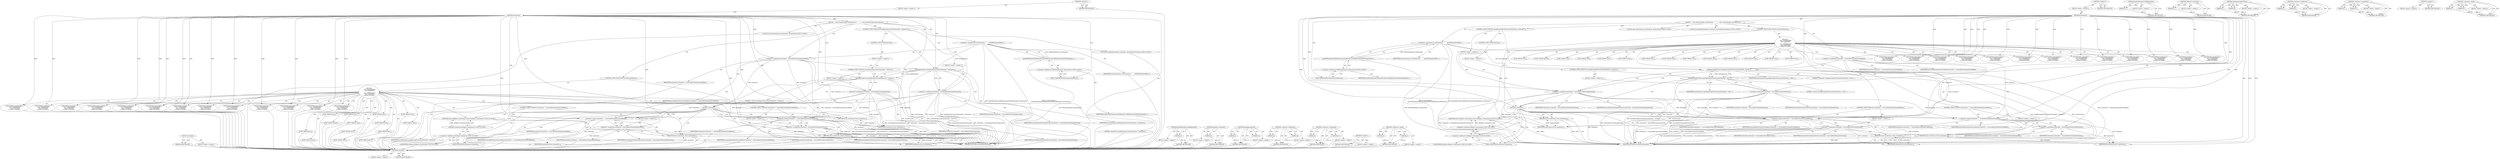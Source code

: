 digraph "&lt;operator&gt;.equals" {
vulnerable_140 [label=<(METHOD,roleValue)>];
vulnerable_141 [label=<(BLOCK,&lt;empty&gt;,&lt;empty&gt;)>];
vulnerable_142 [label=<(METHOD_RETURN,ANY)>];
vulnerable_6 [label=<(METHOD,&lt;global&gt;)<SUB>1</SUB>>];
vulnerable_7 [label=<(BLOCK,&lt;empty&gt;,&lt;empty&gt;)<SUB>1</SUB>>];
vulnerable_8 [label=<(METHOD,orientation)<SUB>1</SUB>>];
vulnerable_9 [label=<(BLOCK,{
   const AtomicString&amp; ariaOrientation =
    ...,{
   const AtomicString&amp; ariaOrientation =
    ...)<SUB>1</SUB>>];
vulnerable_10 [label="<(LOCAL,const AtomicString ariaOrientation: AtomicString)<SUB>2</SUB>>"];
vulnerable_11 [label=<(&lt;operator&gt;.assignment,&amp; ariaOrientation =
       getAOMPropertyOrARIA...)<SUB>2</SUB>>];
vulnerable_12 [label=<(IDENTIFIER,ariaOrientation,&amp; ariaOrientation =
       getAOMPropertyOrARIA...)<SUB>2</SUB>>];
vulnerable_13 [label=<(getAOMPropertyOrARIAAttribute,getAOMPropertyOrARIAAttribute(AOMStringProperty...)<SUB>3</SUB>>];
vulnerable_14 [label="<(&lt;operator&gt;.fieldAccess,AOMStringProperty::kOrientation)<SUB>3</SUB>>"];
vulnerable_15 [label=<(IDENTIFIER,AOMStringProperty,getAOMPropertyOrARIAAttribute(AOMStringProperty...)<SUB>3</SUB>>];
vulnerable_16 [label=<(FIELD_IDENTIFIER,kOrientation,kOrientation)<SUB>3</SUB>>];
vulnerable_17 [label="<(LOCAL,AccessibilityOrientation orientation: AccessibilityOrientation)<SUB>4</SUB>>"];
vulnerable_18 [label=<(&lt;operator&gt;.assignment,orientation = AccessibilityOrientationUndefined)<SUB>4</SUB>>];
vulnerable_19 [label=<(IDENTIFIER,orientation,orientation = AccessibilityOrientationUndefined)<SUB>4</SUB>>];
vulnerable_20 [label=<(IDENTIFIER,AccessibilityOrientationUndefined,orientation = AccessibilityOrientationUndefined)<SUB>4</SUB>>];
vulnerable_21 [label=<(CONTROL_STRUCTURE,IF,if (equalIgnoringCase(ariaOrientation, &quot;horizontal&quot;)))<SUB>5</SUB>>];
vulnerable_22 [label=<(equalIgnoringCase,equalIgnoringCase(ariaOrientation, &quot;horizontal&quot;))<SUB>5</SUB>>];
vulnerable_23 [label=<(IDENTIFIER,ariaOrientation,equalIgnoringCase(ariaOrientation, &quot;horizontal&quot;))<SUB>5</SUB>>];
vulnerable_24 [label=<(LITERAL,&quot;horizontal&quot;,equalIgnoringCase(ariaOrientation, &quot;horizontal&quot;))<SUB>5</SUB>>];
vulnerable_25 [label=<(BLOCK,&lt;empty&gt;,&lt;empty&gt;)<SUB>6</SUB>>];
vulnerable_26 [label=<(&lt;operator&gt;.assignment,orientation = AccessibilityOrientationHorizontal)<SUB>6</SUB>>];
vulnerable_27 [label=<(IDENTIFIER,orientation,orientation = AccessibilityOrientationHorizontal)<SUB>6</SUB>>];
vulnerable_28 [label=<(IDENTIFIER,AccessibilityOrientationHorizontal,orientation = AccessibilityOrientationHorizontal)<SUB>6</SUB>>];
vulnerable_29 [label=<(CONTROL_STRUCTURE,ELSE,else)<SUB>7</SUB>>];
vulnerable_30 [label=<(BLOCK,&lt;empty&gt;,&lt;empty&gt;)<SUB>7</SUB>>];
vulnerable_31 [label=<(CONTROL_STRUCTURE,IF,if (equalIgnoringCase(ariaOrientation, &quot;vertical&quot;)))<SUB>7</SUB>>];
vulnerable_32 [label=<(equalIgnoringCase,equalIgnoringCase(ariaOrientation, &quot;vertical&quot;))<SUB>7</SUB>>];
vulnerable_33 [label=<(IDENTIFIER,ariaOrientation,equalIgnoringCase(ariaOrientation, &quot;vertical&quot;))<SUB>7</SUB>>];
vulnerable_34 [label=<(LITERAL,&quot;vertical&quot;,equalIgnoringCase(ariaOrientation, &quot;vertical&quot;))<SUB>7</SUB>>];
vulnerable_35 [label=<(BLOCK,&lt;empty&gt;,&lt;empty&gt;)<SUB>8</SUB>>];
vulnerable_36 [label=<(&lt;operator&gt;.assignment,orientation = AccessibilityOrientationVertical)<SUB>8</SUB>>];
vulnerable_37 [label=<(IDENTIFIER,orientation,orientation = AccessibilityOrientationVertical)<SUB>8</SUB>>];
vulnerable_38 [label=<(IDENTIFIER,AccessibilityOrientationVertical,orientation = AccessibilityOrientationVertical)<SUB>8</SUB>>];
vulnerable_39 [label=<(CONTROL_STRUCTURE,SWITCH,switch(roleValue()))<SUB>10</SUB>>];
vulnerable_40 [label=<(roleValue,roleValue())<SUB>10</SUB>>];
vulnerable_41 [label="<(BLOCK,{
    case ComboBoxRole:
    case ListBoxRole:
...,{
    case ComboBoxRole:
    case ListBoxRole:
...)<SUB>10</SUB>>"];
vulnerable_42 [label=<(JUMP_TARGET,case)<SUB>11</SUB>>];
vulnerable_43 [label="<(IDENTIFIER,ComboBoxRole,{
    case ComboBoxRole:
    case ListBoxRole:
...)<SUB>11</SUB>>"];
vulnerable_44 [label=<(JUMP_TARGET,case)<SUB>12</SUB>>];
vulnerable_45 [label="<(IDENTIFIER,ListBoxRole,{
    case ComboBoxRole:
    case ListBoxRole:
...)<SUB>12</SUB>>"];
vulnerable_46 [label=<(JUMP_TARGET,case)<SUB>13</SUB>>];
vulnerable_47 [label="<(IDENTIFIER,MenuRole,{
    case ComboBoxRole:
    case ListBoxRole:
...)<SUB>13</SUB>>"];
vulnerable_48 [label=<(JUMP_TARGET,case)<SUB>14</SUB>>];
vulnerable_49 [label="<(IDENTIFIER,ScrollBarRole,{
    case ComboBoxRole:
    case ListBoxRole:
...)<SUB>14</SUB>>"];
vulnerable_50 [label=<(JUMP_TARGET,case)<SUB>15</SUB>>];
vulnerable_51 [label="<(IDENTIFIER,TreeRole,{
    case ComboBoxRole:
    case ListBoxRole:
...)<SUB>15</SUB>>"];
vulnerable_52 [label=<(CONTROL_STRUCTURE,IF,if (orientation == AccessibilityOrientationUndefined))<SUB>16</SUB>>];
vulnerable_53 [label=<(&lt;operator&gt;.equals,orientation == AccessibilityOrientationUndefined)<SUB>16</SUB>>];
vulnerable_54 [label=<(IDENTIFIER,orientation,orientation == AccessibilityOrientationUndefined)<SUB>16</SUB>>];
vulnerable_55 [label=<(IDENTIFIER,AccessibilityOrientationUndefined,orientation == AccessibilityOrientationUndefined)<SUB>16</SUB>>];
vulnerable_56 [label=<(BLOCK,&lt;empty&gt;,&lt;empty&gt;)<SUB>17</SUB>>];
vulnerable_57 [label=<(&lt;operator&gt;.assignment,orientation = AccessibilityOrientationVertical)<SUB>17</SUB>>];
vulnerable_58 [label=<(IDENTIFIER,orientation,orientation = AccessibilityOrientationVertical)<SUB>17</SUB>>];
vulnerable_59 [label=<(IDENTIFIER,AccessibilityOrientationVertical,orientation = AccessibilityOrientationVertical)<SUB>17</SUB>>];
vulnerable_60 [label=<(RETURN,return orientation;,return orientation;)<SUB>19</SUB>>];
vulnerable_61 [label=<(IDENTIFIER,orientation,return orientation;)<SUB>19</SUB>>];
vulnerable_62 [label=<(JUMP_TARGET,case)<SUB>20</SUB>>];
vulnerable_63 [label="<(IDENTIFIER,MenuBarRole,{
    case ComboBoxRole:
    case ListBoxRole:
...)<SUB>20</SUB>>"];
vulnerable_64 [label=<(JUMP_TARGET,case)<SUB>21</SUB>>];
vulnerable_65 [label="<(IDENTIFIER,SliderRole,{
    case ComboBoxRole:
    case ListBoxRole:
...)<SUB>21</SUB>>"];
vulnerable_66 [label=<(JUMP_TARGET,case)<SUB>22</SUB>>];
vulnerable_67 [label="<(IDENTIFIER,SplitterRole,{
    case ComboBoxRole:
    case ListBoxRole:
...)<SUB>22</SUB>>"];
vulnerable_68 [label=<(JUMP_TARGET,case)<SUB>23</SUB>>];
vulnerable_69 [label="<(IDENTIFIER,TabListRole,{
    case ComboBoxRole:
    case ListBoxRole:
...)<SUB>23</SUB>>"];
vulnerable_70 [label=<(JUMP_TARGET,case)<SUB>24</SUB>>];
vulnerable_71 [label="<(IDENTIFIER,ToolbarRole,{
    case ComboBoxRole:
    case ListBoxRole:
...)<SUB>24</SUB>>"];
vulnerable_72 [label=<(CONTROL_STRUCTURE,IF,if (orientation == AccessibilityOrientationUndefined))<SUB>25</SUB>>];
vulnerable_73 [label=<(&lt;operator&gt;.equals,orientation == AccessibilityOrientationUndefined)<SUB>25</SUB>>];
vulnerable_74 [label=<(IDENTIFIER,orientation,orientation == AccessibilityOrientationUndefined)<SUB>25</SUB>>];
vulnerable_75 [label=<(IDENTIFIER,AccessibilityOrientationUndefined,orientation == AccessibilityOrientationUndefined)<SUB>25</SUB>>];
vulnerable_76 [label=<(BLOCK,&lt;empty&gt;,&lt;empty&gt;)<SUB>26</SUB>>];
vulnerable_77 [label=<(&lt;operator&gt;.assignment,orientation = AccessibilityOrientationHorizontal)<SUB>26</SUB>>];
vulnerable_78 [label=<(IDENTIFIER,orientation,orientation = AccessibilityOrientationHorizontal)<SUB>26</SUB>>];
vulnerable_79 [label=<(IDENTIFIER,AccessibilityOrientationHorizontal,orientation = AccessibilityOrientationHorizontal)<SUB>26</SUB>>];
vulnerable_80 [label=<(RETURN,return orientation;,return orientation;)<SUB>28</SUB>>];
vulnerable_81 [label=<(IDENTIFIER,orientation,return orientation;)<SUB>28</SUB>>];
vulnerable_82 [label=<(JUMP_TARGET,case)<SUB>29</SUB>>];
vulnerable_83 [label="<(IDENTIFIER,RadioGroupRole,{
    case ComboBoxRole:
    case ListBoxRole:
...)<SUB>29</SUB>>"];
vulnerable_84 [label=<(JUMP_TARGET,case)<SUB>30</SUB>>];
vulnerable_85 [label="<(IDENTIFIER,TreeGridRole,{
    case ComboBoxRole:
    case ListBoxRole:
...)<SUB>30</SUB>>"];
vulnerable_86 [label=<(JUMP_TARGET,case)<SUB>31</SUB>>];
vulnerable_87 [label="<(IDENTIFIER,TableRole,{
    case ComboBoxRole:
    case ListBoxRole:
...)<SUB>31</SUB>>"];
vulnerable_88 [label=<(RETURN,return orientation;,return orientation;)<SUB>32</SUB>>];
vulnerable_89 [label=<(IDENTIFIER,orientation,return orientation;)<SUB>32</SUB>>];
vulnerable_90 [label=<(JUMP_TARGET,default)<SUB>33</SUB>>];
vulnerable_91 [label="<(RETURN,return AXObject::orientation();,return AXObject::orientation();)<SUB>34</SUB>>"];
vulnerable_92 [label="<(AXObject.orientation,AXObject::orientation())<SUB>34</SUB>>"];
vulnerable_93 [label="<(&lt;operator&gt;.fieldAccess,AXObject::orientation)<SUB>34</SUB>>"];
vulnerable_94 [label="<(IDENTIFIER,AXObject,AXObject::orientation())<SUB>34</SUB>>"];
vulnerable_95 [label=<(FIELD_IDENTIFIER,orientation,orientation)<SUB>34</SUB>>];
vulnerable_96 [label=<(METHOD_RETURN,AccessibilityOrientation)<SUB>1</SUB>>];
vulnerable_98 [label=<(METHOD_RETURN,ANY)<SUB>1</SUB>>];
vulnerable_126 [label=<(METHOD,getAOMPropertyOrARIAAttribute)>];
vulnerable_127 [label=<(PARAM,p1)>];
vulnerable_128 [label=<(BLOCK,&lt;empty&gt;,&lt;empty&gt;)>];
vulnerable_129 [label=<(METHOD_RETURN,ANY)>];
vulnerable_148 [label=<(METHOD,AXObject.orientation)>];
vulnerable_149 [label=<(PARAM,p1)>];
vulnerable_150 [label=<(BLOCK,&lt;empty&gt;,&lt;empty&gt;)>];
vulnerable_151 [label=<(METHOD_RETURN,ANY)>];
vulnerable_135 [label=<(METHOD,equalIgnoringCase)>];
vulnerable_136 [label=<(PARAM,p1)>];
vulnerable_137 [label=<(PARAM,p2)>];
vulnerable_138 [label=<(BLOCK,&lt;empty&gt;,&lt;empty&gt;)>];
vulnerable_139 [label=<(METHOD_RETURN,ANY)>];
vulnerable_130 [label=<(METHOD,&lt;operator&gt;.fieldAccess)>];
vulnerable_131 [label=<(PARAM,p1)>];
vulnerable_132 [label=<(PARAM,p2)>];
vulnerable_133 [label=<(BLOCK,&lt;empty&gt;,&lt;empty&gt;)>];
vulnerable_134 [label=<(METHOD_RETURN,ANY)>];
vulnerable_121 [label=<(METHOD,&lt;operator&gt;.assignment)>];
vulnerable_122 [label=<(PARAM,p1)>];
vulnerable_123 [label=<(PARAM,p2)>];
vulnerable_124 [label=<(BLOCK,&lt;empty&gt;,&lt;empty&gt;)>];
vulnerable_125 [label=<(METHOD_RETURN,ANY)>];
vulnerable_115 [label=<(METHOD,&lt;global&gt;)<SUB>1</SUB>>];
vulnerable_116 [label=<(BLOCK,&lt;empty&gt;,&lt;empty&gt;)>];
vulnerable_117 [label=<(METHOD_RETURN,ANY)>];
vulnerable_143 [label=<(METHOD,&lt;operator&gt;.equals)>];
vulnerable_144 [label=<(PARAM,p1)>];
vulnerable_145 [label=<(PARAM,p2)>];
vulnerable_146 [label=<(BLOCK,&lt;empty&gt;,&lt;empty&gt;)>];
vulnerable_147 [label=<(METHOD_RETURN,ANY)>];
fixed_140 [label=<(METHOD,roleValue)>];
fixed_141 [label=<(BLOCK,&lt;empty&gt;,&lt;empty&gt;)>];
fixed_142 [label=<(METHOD_RETURN,ANY)>];
fixed_6 [label=<(METHOD,&lt;global&gt;)<SUB>1</SUB>>];
fixed_7 [label=<(BLOCK,&lt;empty&gt;,&lt;empty&gt;)<SUB>1</SUB>>];
fixed_8 [label=<(METHOD,orientation)<SUB>1</SUB>>];
fixed_9 [label=<(BLOCK,{
   const AtomicString&amp; ariaOrientation =
    ...,{
   const AtomicString&amp; ariaOrientation =
    ...)<SUB>1</SUB>>];
fixed_10 [label="<(LOCAL,const AtomicString ariaOrientation: AtomicString)<SUB>2</SUB>>"];
fixed_11 [label=<(&lt;operator&gt;.assignment,&amp; ariaOrientation =
       getAOMPropertyOrARIA...)<SUB>2</SUB>>];
fixed_12 [label=<(IDENTIFIER,ariaOrientation,&amp; ariaOrientation =
       getAOMPropertyOrARIA...)<SUB>2</SUB>>];
fixed_13 [label=<(getAOMPropertyOrARIAAttribute,getAOMPropertyOrARIAAttribute(AOMStringProperty...)<SUB>3</SUB>>];
fixed_14 [label="<(&lt;operator&gt;.fieldAccess,AOMStringProperty::kOrientation)<SUB>3</SUB>>"];
fixed_15 [label=<(IDENTIFIER,AOMStringProperty,getAOMPropertyOrARIAAttribute(AOMStringProperty...)<SUB>3</SUB>>];
fixed_16 [label=<(FIELD_IDENTIFIER,kOrientation,kOrientation)<SUB>3</SUB>>];
fixed_17 [label="<(LOCAL,AccessibilityOrientation orientation: AccessibilityOrientation)<SUB>4</SUB>>"];
fixed_18 [label=<(&lt;operator&gt;.assignment,orientation = AccessibilityOrientationUndefined)<SUB>4</SUB>>];
fixed_19 [label=<(IDENTIFIER,orientation,orientation = AccessibilityOrientationUndefined)<SUB>4</SUB>>];
fixed_20 [label=<(IDENTIFIER,AccessibilityOrientationUndefined,orientation = AccessibilityOrientationUndefined)<SUB>4</SUB>>];
fixed_21 [label=<(CONTROL_STRUCTURE,IF,if (equalIgnoringASCIICase(ariaOrientation, &quot;horizontal&quot;)))<SUB>5</SUB>>];
fixed_22 [label=<(equalIgnoringASCIICase,equalIgnoringASCIICase(ariaOrientation, &quot;horizo...)<SUB>5</SUB>>];
fixed_23 [label=<(IDENTIFIER,ariaOrientation,equalIgnoringASCIICase(ariaOrientation, &quot;horizo...)<SUB>5</SUB>>];
fixed_24 [label=<(LITERAL,&quot;horizontal&quot;,equalIgnoringASCIICase(ariaOrientation, &quot;horizo...)<SUB>5</SUB>>];
fixed_25 [label=<(BLOCK,&lt;empty&gt;,&lt;empty&gt;)<SUB>6</SUB>>];
fixed_26 [label=<(&lt;operator&gt;.assignment,orientation = AccessibilityOrientationHorizontal)<SUB>6</SUB>>];
fixed_27 [label=<(IDENTIFIER,orientation,orientation = AccessibilityOrientationHorizontal)<SUB>6</SUB>>];
fixed_28 [label=<(IDENTIFIER,AccessibilityOrientationHorizontal,orientation = AccessibilityOrientationHorizontal)<SUB>6</SUB>>];
fixed_29 [label=<(CONTROL_STRUCTURE,ELSE,else)<SUB>7</SUB>>];
fixed_30 [label=<(BLOCK,&lt;empty&gt;,&lt;empty&gt;)<SUB>7</SUB>>];
fixed_31 [label=<(CONTROL_STRUCTURE,IF,if (equalIgnoringASCIICase(ariaOrientation, &quot;vertical&quot;)))<SUB>7</SUB>>];
fixed_32 [label=<(equalIgnoringASCIICase,equalIgnoringASCIICase(ariaOrientation, &quot;vertic...)<SUB>7</SUB>>];
fixed_33 [label=<(IDENTIFIER,ariaOrientation,equalIgnoringASCIICase(ariaOrientation, &quot;vertic...)<SUB>7</SUB>>];
fixed_34 [label=<(LITERAL,&quot;vertical&quot;,equalIgnoringASCIICase(ariaOrientation, &quot;vertic...)<SUB>7</SUB>>];
fixed_35 [label=<(BLOCK,&lt;empty&gt;,&lt;empty&gt;)<SUB>8</SUB>>];
fixed_36 [label=<(&lt;operator&gt;.assignment,orientation = AccessibilityOrientationVertical)<SUB>8</SUB>>];
fixed_37 [label=<(IDENTIFIER,orientation,orientation = AccessibilityOrientationVertical)<SUB>8</SUB>>];
fixed_38 [label=<(IDENTIFIER,AccessibilityOrientationVertical,orientation = AccessibilityOrientationVertical)<SUB>8</SUB>>];
fixed_39 [label=<(CONTROL_STRUCTURE,SWITCH,switch(roleValue()))<SUB>10</SUB>>];
fixed_40 [label=<(roleValue,roleValue())<SUB>10</SUB>>];
fixed_41 [label="<(BLOCK,{
    case ComboBoxRole:
    case ListBoxRole:
...,{
    case ComboBoxRole:
    case ListBoxRole:
...)<SUB>10</SUB>>"];
fixed_42 [label=<(JUMP_TARGET,case)<SUB>11</SUB>>];
fixed_43 [label="<(IDENTIFIER,ComboBoxRole,{
    case ComboBoxRole:
    case ListBoxRole:
...)<SUB>11</SUB>>"];
fixed_44 [label=<(JUMP_TARGET,case)<SUB>12</SUB>>];
fixed_45 [label="<(IDENTIFIER,ListBoxRole,{
    case ComboBoxRole:
    case ListBoxRole:
...)<SUB>12</SUB>>"];
fixed_46 [label=<(JUMP_TARGET,case)<SUB>13</SUB>>];
fixed_47 [label="<(IDENTIFIER,MenuRole,{
    case ComboBoxRole:
    case ListBoxRole:
...)<SUB>13</SUB>>"];
fixed_48 [label=<(JUMP_TARGET,case)<SUB>14</SUB>>];
fixed_49 [label="<(IDENTIFIER,ScrollBarRole,{
    case ComboBoxRole:
    case ListBoxRole:
...)<SUB>14</SUB>>"];
fixed_50 [label=<(JUMP_TARGET,case)<SUB>15</SUB>>];
fixed_51 [label="<(IDENTIFIER,TreeRole,{
    case ComboBoxRole:
    case ListBoxRole:
...)<SUB>15</SUB>>"];
fixed_52 [label=<(CONTROL_STRUCTURE,IF,if (orientation == AccessibilityOrientationUndefined))<SUB>16</SUB>>];
fixed_53 [label=<(&lt;operator&gt;.equals,orientation == AccessibilityOrientationUndefined)<SUB>16</SUB>>];
fixed_54 [label=<(IDENTIFIER,orientation,orientation == AccessibilityOrientationUndefined)<SUB>16</SUB>>];
fixed_55 [label=<(IDENTIFIER,AccessibilityOrientationUndefined,orientation == AccessibilityOrientationUndefined)<SUB>16</SUB>>];
fixed_56 [label=<(BLOCK,&lt;empty&gt;,&lt;empty&gt;)<SUB>17</SUB>>];
fixed_57 [label=<(&lt;operator&gt;.assignment,orientation = AccessibilityOrientationVertical)<SUB>17</SUB>>];
fixed_58 [label=<(IDENTIFIER,orientation,orientation = AccessibilityOrientationVertical)<SUB>17</SUB>>];
fixed_59 [label=<(IDENTIFIER,AccessibilityOrientationVertical,orientation = AccessibilityOrientationVertical)<SUB>17</SUB>>];
fixed_60 [label=<(RETURN,return orientation;,return orientation;)<SUB>19</SUB>>];
fixed_61 [label=<(IDENTIFIER,orientation,return orientation;)<SUB>19</SUB>>];
fixed_62 [label=<(JUMP_TARGET,case)<SUB>20</SUB>>];
fixed_63 [label="<(IDENTIFIER,MenuBarRole,{
    case ComboBoxRole:
    case ListBoxRole:
...)<SUB>20</SUB>>"];
fixed_64 [label=<(JUMP_TARGET,case)<SUB>21</SUB>>];
fixed_65 [label="<(IDENTIFIER,SliderRole,{
    case ComboBoxRole:
    case ListBoxRole:
...)<SUB>21</SUB>>"];
fixed_66 [label=<(JUMP_TARGET,case)<SUB>22</SUB>>];
fixed_67 [label="<(IDENTIFIER,SplitterRole,{
    case ComboBoxRole:
    case ListBoxRole:
...)<SUB>22</SUB>>"];
fixed_68 [label=<(JUMP_TARGET,case)<SUB>23</SUB>>];
fixed_69 [label="<(IDENTIFIER,TabListRole,{
    case ComboBoxRole:
    case ListBoxRole:
...)<SUB>23</SUB>>"];
fixed_70 [label=<(JUMP_TARGET,case)<SUB>24</SUB>>];
fixed_71 [label="<(IDENTIFIER,ToolbarRole,{
    case ComboBoxRole:
    case ListBoxRole:
...)<SUB>24</SUB>>"];
fixed_72 [label=<(CONTROL_STRUCTURE,IF,if (orientation == AccessibilityOrientationUndefined))<SUB>25</SUB>>];
fixed_73 [label=<(&lt;operator&gt;.equals,orientation == AccessibilityOrientationUndefined)<SUB>25</SUB>>];
fixed_74 [label=<(IDENTIFIER,orientation,orientation == AccessibilityOrientationUndefined)<SUB>25</SUB>>];
fixed_75 [label=<(IDENTIFIER,AccessibilityOrientationUndefined,orientation == AccessibilityOrientationUndefined)<SUB>25</SUB>>];
fixed_76 [label=<(BLOCK,&lt;empty&gt;,&lt;empty&gt;)<SUB>26</SUB>>];
fixed_77 [label=<(&lt;operator&gt;.assignment,orientation = AccessibilityOrientationHorizontal)<SUB>26</SUB>>];
fixed_78 [label=<(IDENTIFIER,orientation,orientation = AccessibilityOrientationHorizontal)<SUB>26</SUB>>];
fixed_79 [label=<(IDENTIFIER,AccessibilityOrientationHorizontal,orientation = AccessibilityOrientationHorizontal)<SUB>26</SUB>>];
fixed_80 [label=<(RETURN,return orientation;,return orientation;)<SUB>28</SUB>>];
fixed_81 [label=<(IDENTIFIER,orientation,return orientation;)<SUB>28</SUB>>];
fixed_82 [label=<(JUMP_TARGET,case)<SUB>29</SUB>>];
fixed_83 [label="<(IDENTIFIER,RadioGroupRole,{
    case ComboBoxRole:
    case ListBoxRole:
...)<SUB>29</SUB>>"];
fixed_84 [label=<(JUMP_TARGET,case)<SUB>30</SUB>>];
fixed_85 [label="<(IDENTIFIER,TreeGridRole,{
    case ComboBoxRole:
    case ListBoxRole:
...)<SUB>30</SUB>>"];
fixed_86 [label=<(JUMP_TARGET,case)<SUB>31</SUB>>];
fixed_87 [label="<(IDENTIFIER,TableRole,{
    case ComboBoxRole:
    case ListBoxRole:
...)<SUB>31</SUB>>"];
fixed_88 [label=<(RETURN,return orientation;,return orientation;)<SUB>32</SUB>>];
fixed_89 [label=<(IDENTIFIER,orientation,return orientation;)<SUB>32</SUB>>];
fixed_90 [label=<(JUMP_TARGET,default)<SUB>33</SUB>>];
fixed_91 [label="<(RETURN,return AXObject::orientation();,return AXObject::orientation();)<SUB>34</SUB>>"];
fixed_92 [label="<(AXObject.orientation,AXObject::orientation())<SUB>34</SUB>>"];
fixed_93 [label="<(&lt;operator&gt;.fieldAccess,AXObject::orientation)<SUB>34</SUB>>"];
fixed_94 [label="<(IDENTIFIER,AXObject,AXObject::orientation())<SUB>34</SUB>>"];
fixed_95 [label=<(FIELD_IDENTIFIER,orientation,orientation)<SUB>34</SUB>>];
fixed_96 [label=<(METHOD_RETURN,AccessibilityOrientation)<SUB>1</SUB>>];
fixed_98 [label=<(METHOD_RETURN,ANY)<SUB>1</SUB>>];
fixed_126 [label=<(METHOD,getAOMPropertyOrARIAAttribute)>];
fixed_127 [label=<(PARAM,p1)>];
fixed_128 [label=<(BLOCK,&lt;empty&gt;,&lt;empty&gt;)>];
fixed_129 [label=<(METHOD_RETURN,ANY)>];
fixed_148 [label=<(METHOD,AXObject.orientation)>];
fixed_149 [label=<(PARAM,p1)>];
fixed_150 [label=<(BLOCK,&lt;empty&gt;,&lt;empty&gt;)>];
fixed_151 [label=<(METHOD_RETURN,ANY)>];
fixed_135 [label=<(METHOD,equalIgnoringASCIICase)>];
fixed_136 [label=<(PARAM,p1)>];
fixed_137 [label=<(PARAM,p2)>];
fixed_138 [label=<(BLOCK,&lt;empty&gt;,&lt;empty&gt;)>];
fixed_139 [label=<(METHOD_RETURN,ANY)>];
fixed_130 [label=<(METHOD,&lt;operator&gt;.fieldAccess)>];
fixed_131 [label=<(PARAM,p1)>];
fixed_132 [label=<(PARAM,p2)>];
fixed_133 [label=<(BLOCK,&lt;empty&gt;,&lt;empty&gt;)>];
fixed_134 [label=<(METHOD_RETURN,ANY)>];
fixed_121 [label=<(METHOD,&lt;operator&gt;.assignment)>];
fixed_122 [label=<(PARAM,p1)>];
fixed_123 [label=<(PARAM,p2)>];
fixed_124 [label=<(BLOCK,&lt;empty&gt;,&lt;empty&gt;)>];
fixed_125 [label=<(METHOD_RETURN,ANY)>];
fixed_115 [label=<(METHOD,&lt;global&gt;)<SUB>1</SUB>>];
fixed_116 [label=<(BLOCK,&lt;empty&gt;,&lt;empty&gt;)>];
fixed_117 [label=<(METHOD_RETURN,ANY)>];
fixed_143 [label=<(METHOD,&lt;operator&gt;.equals)>];
fixed_144 [label=<(PARAM,p1)>];
fixed_145 [label=<(PARAM,p2)>];
fixed_146 [label=<(BLOCK,&lt;empty&gt;,&lt;empty&gt;)>];
fixed_147 [label=<(METHOD_RETURN,ANY)>];
vulnerable_140 -> vulnerable_141  [key=0, label="AST: "];
vulnerable_140 -> vulnerable_142  [key=0, label="AST: "];
vulnerable_140 -> vulnerable_142  [key=1, label="CFG: "];
vulnerable_141 -> fixed_140  [key=0];
vulnerable_142 -> fixed_140  [key=0];
vulnerable_6 -> vulnerable_7  [key=0, label="AST: "];
vulnerable_6 -> vulnerable_98  [key=0, label="AST: "];
vulnerable_6 -> vulnerable_98  [key=1, label="CFG: "];
vulnerable_7 -> vulnerable_8  [key=0, label="AST: "];
vulnerable_8 -> vulnerable_9  [key=0, label="AST: "];
vulnerable_8 -> vulnerable_96  [key=0, label="AST: "];
vulnerable_8 -> vulnerable_16  [key=0, label="CFG: "];
vulnerable_8 -> vulnerable_18  [key=0, label="DDG: "];
vulnerable_8 -> vulnerable_40  [key=0, label="DDG: "];
vulnerable_8 -> vulnerable_22  [key=0, label="DDG: "];
vulnerable_8 -> vulnerable_26  [key=0, label="DDG: "];
vulnerable_8 -> vulnerable_43  [key=0, label="DDG: "];
vulnerable_8 -> vulnerable_45  [key=0, label="DDG: "];
vulnerable_8 -> vulnerable_47  [key=0, label="DDG: "];
vulnerable_8 -> vulnerable_49  [key=0, label="DDG: "];
vulnerable_8 -> vulnerable_51  [key=0, label="DDG: "];
vulnerable_8 -> vulnerable_63  [key=0, label="DDG: "];
vulnerable_8 -> vulnerable_65  [key=0, label="DDG: "];
vulnerable_8 -> vulnerable_67  [key=0, label="DDG: "];
vulnerable_8 -> vulnerable_69  [key=0, label="DDG: "];
vulnerable_8 -> vulnerable_71  [key=0, label="DDG: "];
vulnerable_8 -> vulnerable_83  [key=0, label="DDG: "];
vulnerable_8 -> vulnerable_85  [key=0, label="DDG: "];
vulnerable_8 -> vulnerable_87  [key=0, label="DDG: "];
vulnerable_8 -> vulnerable_61  [key=0, label="DDG: "];
vulnerable_8 -> vulnerable_81  [key=0, label="DDG: "];
vulnerable_8 -> vulnerable_89  [key=0, label="DDG: "];
vulnerable_8 -> vulnerable_53  [key=0, label="DDG: "];
vulnerable_8 -> vulnerable_57  [key=0, label="DDG: "];
vulnerable_8 -> vulnerable_73  [key=0, label="DDG: "];
vulnerable_8 -> vulnerable_77  [key=0, label="DDG: "];
vulnerable_8 -> vulnerable_32  [key=0, label="DDG: "];
vulnerable_8 -> vulnerable_36  [key=0, label="DDG: "];
vulnerable_9 -> vulnerable_10  [key=0, label="AST: "];
vulnerable_9 -> vulnerable_11  [key=0, label="AST: "];
vulnerable_9 -> vulnerable_17  [key=0, label="AST: "];
vulnerable_9 -> vulnerable_18  [key=0, label="AST: "];
vulnerable_9 -> vulnerable_21  [key=0, label="AST: "];
vulnerable_9 -> vulnerable_39  [key=0, label="AST: "];
vulnerable_10 -> fixed_140  [key=0];
vulnerable_11 -> vulnerable_12  [key=0, label="AST: "];
vulnerable_11 -> vulnerable_13  [key=0, label="AST: "];
vulnerable_11 -> vulnerable_18  [key=0, label="CFG: "];
vulnerable_11 -> vulnerable_96  [key=0, label="DDG: getAOMPropertyOrARIAAttribute(AOMStringProperty::kOrientation)"];
vulnerable_11 -> vulnerable_96  [key=1, label="DDG: &amp; ariaOrientation =
       getAOMPropertyOrARIAAttribute(AOMStringProperty::kOrientation)"];
vulnerable_11 -> vulnerable_22  [key=0, label="DDG: ariaOrientation"];
vulnerable_12 -> fixed_140  [key=0];
vulnerable_13 -> vulnerable_14  [key=0, label="AST: "];
vulnerable_13 -> vulnerable_11  [key=0, label="CFG: "];
vulnerable_13 -> vulnerable_11  [key=1, label="DDG: AOMStringProperty::kOrientation"];
vulnerable_13 -> vulnerable_96  [key=0, label="DDG: AOMStringProperty::kOrientation"];
vulnerable_14 -> vulnerable_15  [key=0, label="AST: "];
vulnerable_14 -> vulnerable_16  [key=0, label="AST: "];
vulnerable_14 -> vulnerable_13  [key=0, label="CFG: "];
vulnerable_15 -> fixed_140  [key=0];
vulnerable_16 -> vulnerable_14  [key=0, label="CFG: "];
vulnerable_17 -> fixed_140  [key=0];
vulnerable_18 -> vulnerable_19  [key=0, label="AST: "];
vulnerable_18 -> vulnerable_20  [key=0, label="AST: "];
vulnerable_18 -> vulnerable_22  [key=0, label="CFG: "];
vulnerable_18 -> vulnerable_96  [key=0, label="DDG: orientation = AccessibilityOrientationUndefined"];
vulnerable_18 -> vulnerable_89  [key=0, label="DDG: orientation"];
vulnerable_18 -> vulnerable_53  [key=0, label="DDG: orientation"];
vulnerable_18 -> vulnerable_73  [key=0, label="DDG: orientation"];
vulnerable_19 -> fixed_140  [key=0];
vulnerable_20 -> fixed_140  [key=0];
vulnerable_21 -> vulnerable_22  [key=0, label="AST: "];
vulnerable_21 -> vulnerable_25  [key=0, label="AST: "];
vulnerable_21 -> vulnerable_29  [key=0, label="AST: "];
vulnerable_22 -> vulnerable_23  [key=0, label="AST: "];
vulnerable_22 -> vulnerable_24  [key=0, label="AST: "];
vulnerable_22 -> vulnerable_26  [key=0, label="CFG: "];
vulnerable_22 -> vulnerable_26  [key=1, label="CDG: "];
vulnerable_22 -> vulnerable_32  [key=0, label="CFG: "];
vulnerable_22 -> vulnerable_32  [key=1, label="DDG: ariaOrientation"];
vulnerable_22 -> vulnerable_32  [key=2, label="CDG: "];
vulnerable_22 -> vulnerable_96  [key=0, label="DDG: ariaOrientation"];
vulnerable_22 -> vulnerable_96  [key=1, label="DDG: equalIgnoringCase(ariaOrientation, &quot;horizontal&quot;)"];
vulnerable_23 -> fixed_140  [key=0];
vulnerable_24 -> fixed_140  [key=0];
vulnerable_25 -> vulnerable_26  [key=0, label="AST: "];
vulnerable_26 -> vulnerable_27  [key=0, label="AST: "];
vulnerable_26 -> vulnerable_28  [key=0, label="AST: "];
vulnerable_26 -> vulnerable_40  [key=0, label="CFG: "];
vulnerable_26 -> vulnerable_96  [key=0, label="DDG: AccessibilityOrientationHorizontal"];
vulnerable_26 -> vulnerable_96  [key=1, label="DDG: orientation = AccessibilityOrientationHorizontal"];
vulnerable_26 -> vulnerable_89  [key=0, label="DDG: orientation"];
vulnerable_26 -> vulnerable_53  [key=0, label="DDG: orientation"];
vulnerable_26 -> vulnerable_73  [key=0, label="DDG: orientation"];
vulnerable_27 -> fixed_140  [key=0];
vulnerable_28 -> fixed_140  [key=0];
vulnerable_29 -> vulnerable_30  [key=0, label="AST: "];
vulnerable_30 -> vulnerable_31  [key=0, label="AST: "];
vulnerable_31 -> vulnerable_32  [key=0, label="AST: "];
vulnerable_31 -> vulnerable_35  [key=0, label="AST: "];
vulnerable_32 -> vulnerable_33  [key=0, label="AST: "];
vulnerable_32 -> vulnerable_34  [key=0, label="AST: "];
vulnerable_32 -> vulnerable_40  [key=0, label="CFG: "];
vulnerable_32 -> vulnerable_36  [key=0, label="CFG: "];
vulnerable_32 -> vulnerable_36  [key=1, label="CDG: "];
vulnerable_32 -> vulnerable_96  [key=0, label="DDG: ariaOrientation"];
vulnerable_32 -> vulnerable_96  [key=1, label="DDG: equalIgnoringCase(ariaOrientation, &quot;vertical&quot;)"];
vulnerable_33 -> fixed_140  [key=0];
vulnerable_34 -> fixed_140  [key=0];
vulnerable_35 -> vulnerable_36  [key=0, label="AST: "];
vulnerable_36 -> vulnerable_37  [key=0, label="AST: "];
vulnerable_36 -> vulnerable_38  [key=0, label="AST: "];
vulnerable_36 -> vulnerable_40  [key=0, label="CFG: "];
vulnerable_36 -> vulnerable_96  [key=0, label="DDG: AccessibilityOrientationVertical"];
vulnerable_36 -> vulnerable_96  [key=1, label="DDG: orientation = AccessibilityOrientationVertical"];
vulnerable_36 -> vulnerable_89  [key=0, label="DDG: orientation"];
vulnerable_36 -> vulnerable_53  [key=0, label="DDG: orientation"];
vulnerable_36 -> vulnerable_73  [key=0, label="DDG: orientation"];
vulnerable_37 -> fixed_140  [key=0];
vulnerable_38 -> fixed_140  [key=0];
vulnerable_39 -> vulnerable_40  [key=0, label="AST: "];
vulnerable_39 -> vulnerable_41  [key=0, label="AST: "];
vulnerable_40 -> vulnerable_53  [key=0, label="CFG: "];
vulnerable_40 -> vulnerable_53  [key=1, label="CDG: "];
vulnerable_40 -> vulnerable_73  [key=0, label="CFG: "];
vulnerable_40 -> vulnerable_73  [key=1, label="CDG: "];
vulnerable_40 -> vulnerable_88  [key=0, label="CFG: "];
vulnerable_40 -> vulnerable_88  [key=1, label="CDG: "];
vulnerable_40 -> vulnerable_95  [key=0, label="CFG: "];
vulnerable_40 -> vulnerable_95  [key=1, label="CDG: "];
vulnerable_40 -> vulnerable_96  [key=0, label="DDG: roleValue()"];
vulnerable_40 -> vulnerable_60  [key=0, label="CDG: "];
vulnerable_40 -> vulnerable_92  [key=0, label="CDG: "];
vulnerable_40 -> vulnerable_91  [key=0, label="CDG: "];
vulnerable_40 -> vulnerable_93  [key=0, label="CDG: "];
vulnerable_40 -> vulnerable_80  [key=0, label="CDG: "];
vulnerable_41 -> vulnerable_42  [key=0, label="AST: "];
vulnerable_41 -> vulnerable_43  [key=0, label="AST: "];
vulnerable_41 -> vulnerable_44  [key=0, label="AST: "];
vulnerable_41 -> vulnerable_45  [key=0, label="AST: "];
vulnerable_41 -> vulnerable_46  [key=0, label="AST: "];
vulnerable_41 -> vulnerable_47  [key=0, label="AST: "];
vulnerable_41 -> vulnerable_48  [key=0, label="AST: "];
vulnerable_41 -> vulnerable_49  [key=0, label="AST: "];
vulnerable_41 -> vulnerable_50  [key=0, label="AST: "];
vulnerable_41 -> vulnerable_51  [key=0, label="AST: "];
vulnerable_41 -> vulnerable_52  [key=0, label="AST: "];
vulnerable_41 -> vulnerable_60  [key=0, label="AST: "];
vulnerable_41 -> vulnerable_62  [key=0, label="AST: "];
vulnerable_41 -> vulnerable_63  [key=0, label="AST: "];
vulnerable_41 -> vulnerable_64  [key=0, label="AST: "];
vulnerable_41 -> vulnerable_65  [key=0, label="AST: "];
vulnerable_41 -> vulnerable_66  [key=0, label="AST: "];
vulnerable_41 -> vulnerable_67  [key=0, label="AST: "];
vulnerable_41 -> vulnerable_68  [key=0, label="AST: "];
vulnerable_41 -> vulnerable_69  [key=0, label="AST: "];
vulnerable_41 -> vulnerable_70  [key=0, label="AST: "];
vulnerable_41 -> vulnerable_71  [key=0, label="AST: "];
vulnerable_41 -> vulnerable_72  [key=0, label="AST: "];
vulnerable_41 -> vulnerable_80  [key=0, label="AST: "];
vulnerable_41 -> vulnerable_82  [key=0, label="AST: "];
vulnerable_41 -> vulnerable_83  [key=0, label="AST: "];
vulnerable_41 -> vulnerable_84  [key=0, label="AST: "];
vulnerable_41 -> vulnerable_85  [key=0, label="AST: "];
vulnerable_41 -> vulnerable_86  [key=0, label="AST: "];
vulnerable_41 -> vulnerable_87  [key=0, label="AST: "];
vulnerable_41 -> vulnerable_88  [key=0, label="AST: "];
vulnerable_41 -> vulnerable_90  [key=0, label="AST: "];
vulnerable_41 -> vulnerable_91  [key=0, label="AST: "];
vulnerable_42 -> fixed_140  [key=0];
vulnerable_43 -> fixed_140  [key=0];
vulnerable_44 -> fixed_140  [key=0];
vulnerable_45 -> fixed_140  [key=0];
vulnerable_46 -> fixed_140  [key=0];
vulnerable_47 -> fixed_140  [key=0];
vulnerable_48 -> fixed_140  [key=0];
vulnerable_49 -> fixed_140  [key=0];
vulnerable_50 -> fixed_140  [key=0];
vulnerable_51 -> fixed_140  [key=0];
vulnerable_52 -> vulnerable_53  [key=0, label="AST: "];
vulnerable_52 -> vulnerable_56  [key=0, label="AST: "];
vulnerable_53 -> vulnerable_54  [key=0, label="AST: "];
vulnerable_53 -> vulnerable_55  [key=0, label="AST: "];
vulnerable_53 -> vulnerable_57  [key=0, label="CFG: "];
vulnerable_53 -> vulnerable_57  [key=1, label="CDG: "];
vulnerable_53 -> vulnerable_60  [key=0, label="CFG: "];
vulnerable_53 -> vulnerable_96  [key=0, label="DDG: orientation"];
vulnerable_53 -> vulnerable_96  [key=1, label="DDG: AccessibilityOrientationUndefined"];
vulnerable_53 -> vulnerable_96  [key=2, label="DDG: orientation == AccessibilityOrientationUndefined"];
vulnerable_53 -> vulnerable_61  [key=0, label="DDG: orientation"];
vulnerable_54 -> fixed_140  [key=0];
vulnerable_55 -> fixed_140  [key=0];
vulnerable_56 -> vulnerable_57  [key=0, label="AST: "];
vulnerable_57 -> vulnerable_58  [key=0, label="AST: "];
vulnerable_57 -> vulnerable_59  [key=0, label="AST: "];
vulnerable_57 -> vulnerable_60  [key=0, label="CFG: "];
vulnerable_57 -> vulnerable_96  [key=0, label="DDG: orientation"];
vulnerable_57 -> vulnerable_96  [key=1, label="DDG: AccessibilityOrientationVertical"];
vulnerable_57 -> vulnerable_96  [key=2, label="DDG: orientation = AccessibilityOrientationVertical"];
vulnerable_57 -> vulnerable_61  [key=0, label="DDG: orientation"];
vulnerable_58 -> fixed_140  [key=0];
vulnerable_59 -> fixed_140  [key=0];
vulnerable_60 -> vulnerable_61  [key=0, label="AST: "];
vulnerable_60 -> vulnerable_96  [key=0, label="CFG: "];
vulnerable_60 -> vulnerable_96  [key=1, label="DDG: &lt;RET&gt;"];
vulnerable_61 -> vulnerable_60  [key=0, label="DDG: orientation"];
vulnerable_62 -> fixed_140  [key=0];
vulnerable_63 -> fixed_140  [key=0];
vulnerable_64 -> fixed_140  [key=0];
vulnerable_65 -> fixed_140  [key=0];
vulnerable_66 -> fixed_140  [key=0];
vulnerable_67 -> fixed_140  [key=0];
vulnerable_68 -> fixed_140  [key=0];
vulnerable_69 -> fixed_140  [key=0];
vulnerable_70 -> fixed_140  [key=0];
vulnerable_71 -> fixed_140  [key=0];
vulnerable_72 -> vulnerable_73  [key=0, label="AST: "];
vulnerable_72 -> vulnerable_76  [key=0, label="AST: "];
vulnerable_73 -> vulnerable_74  [key=0, label="AST: "];
vulnerable_73 -> vulnerable_75  [key=0, label="AST: "];
vulnerable_73 -> vulnerable_77  [key=0, label="CFG: "];
vulnerable_73 -> vulnerable_77  [key=1, label="CDG: "];
vulnerable_73 -> vulnerable_80  [key=0, label="CFG: "];
vulnerable_73 -> vulnerable_81  [key=0, label="DDG: orientation"];
vulnerable_74 -> fixed_140  [key=0];
vulnerable_75 -> fixed_140  [key=0];
vulnerable_76 -> vulnerable_77  [key=0, label="AST: "];
vulnerable_77 -> vulnerable_78  [key=0, label="AST: "];
vulnerable_77 -> vulnerable_79  [key=0, label="AST: "];
vulnerable_77 -> vulnerable_80  [key=0, label="CFG: "];
vulnerable_77 -> vulnerable_81  [key=0, label="DDG: orientation"];
vulnerable_78 -> fixed_140  [key=0];
vulnerable_79 -> fixed_140  [key=0];
vulnerable_80 -> vulnerable_81  [key=0, label="AST: "];
vulnerable_80 -> vulnerable_96  [key=0, label="CFG: "];
vulnerable_80 -> vulnerable_96  [key=1, label="DDG: &lt;RET&gt;"];
vulnerable_81 -> vulnerable_80  [key=0, label="DDG: orientation"];
vulnerable_82 -> fixed_140  [key=0];
vulnerable_83 -> fixed_140  [key=0];
vulnerable_84 -> fixed_140  [key=0];
vulnerable_85 -> fixed_140  [key=0];
vulnerable_86 -> fixed_140  [key=0];
vulnerable_87 -> fixed_140  [key=0];
vulnerable_88 -> vulnerable_89  [key=0, label="AST: "];
vulnerable_88 -> vulnerable_96  [key=0, label="CFG: "];
vulnerable_88 -> vulnerable_96  [key=1, label="DDG: &lt;RET&gt;"];
vulnerable_89 -> vulnerable_88  [key=0, label="DDG: orientation"];
vulnerable_90 -> fixed_140  [key=0];
vulnerable_91 -> vulnerable_92  [key=0, label="AST: "];
vulnerable_91 -> vulnerable_96  [key=0, label="CFG: "];
vulnerable_91 -> vulnerable_96  [key=1, label="DDG: &lt;RET&gt;"];
vulnerable_92 -> vulnerable_93  [key=0, label="AST: "];
vulnerable_92 -> vulnerable_91  [key=0, label="CFG: "];
vulnerable_92 -> vulnerable_91  [key=1, label="DDG: AXObject::orientation()"];
vulnerable_93 -> vulnerable_94  [key=0, label="AST: "];
vulnerable_93 -> vulnerable_95  [key=0, label="AST: "];
vulnerable_93 -> vulnerable_92  [key=0, label="CFG: "];
vulnerable_94 -> fixed_140  [key=0];
vulnerable_95 -> vulnerable_93  [key=0, label="CFG: "];
vulnerable_96 -> fixed_140  [key=0];
vulnerable_98 -> fixed_140  [key=0];
vulnerable_126 -> vulnerable_127  [key=0, label="AST: "];
vulnerable_126 -> vulnerable_127  [key=1, label="DDG: "];
vulnerable_126 -> vulnerable_128  [key=0, label="AST: "];
vulnerable_126 -> vulnerable_129  [key=0, label="AST: "];
vulnerable_126 -> vulnerable_129  [key=1, label="CFG: "];
vulnerable_127 -> vulnerable_129  [key=0, label="DDG: p1"];
vulnerable_128 -> fixed_140  [key=0];
vulnerable_129 -> fixed_140  [key=0];
vulnerable_148 -> vulnerable_149  [key=0, label="AST: "];
vulnerable_148 -> vulnerable_149  [key=1, label="DDG: "];
vulnerable_148 -> vulnerable_150  [key=0, label="AST: "];
vulnerable_148 -> vulnerable_151  [key=0, label="AST: "];
vulnerable_148 -> vulnerable_151  [key=1, label="CFG: "];
vulnerable_149 -> vulnerable_151  [key=0, label="DDG: p1"];
vulnerable_150 -> fixed_140  [key=0];
vulnerable_151 -> fixed_140  [key=0];
vulnerable_135 -> vulnerable_136  [key=0, label="AST: "];
vulnerable_135 -> vulnerable_136  [key=1, label="DDG: "];
vulnerable_135 -> vulnerable_138  [key=0, label="AST: "];
vulnerable_135 -> vulnerable_137  [key=0, label="AST: "];
vulnerable_135 -> vulnerable_137  [key=1, label="DDG: "];
vulnerable_135 -> vulnerable_139  [key=0, label="AST: "];
vulnerable_135 -> vulnerable_139  [key=1, label="CFG: "];
vulnerable_136 -> vulnerable_139  [key=0, label="DDG: p1"];
vulnerable_137 -> vulnerable_139  [key=0, label="DDG: p2"];
vulnerable_138 -> fixed_140  [key=0];
vulnerable_139 -> fixed_140  [key=0];
vulnerable_130 -> vulnerable_131  [key=0, label="AST: "];
vulnerable_130 -> vulnerable_131  [key=1, label="DDG: "];
vulnerable_130 -> vulnerable_133  [key=0, label="AST: "];
vulnerable_130 -> vulnerable_132  [key=0, label="AST: "];
vulnerable_130 -> vulnerable_132  [key=1, label="DDG: "];
vulnerable_130 -> vulnerable_134  [key=0, label="AST: "];
vulnerable_130 -> vulnerable_134  [key=1, label="CFG: "];
vulnerable_131 -> vulnerable_134  [key=0, label="DDG: p1"];
vulnerable_132 -> vulnerable_134  [key=0, label="DDG: p2"];
vulnerable_133 -> fixed_140  [key=0];
vulnerable_134 -> fixed_140  [key=0];
vulnerable_121 -> vulnerable_122  [key=0, label="AST: "];
vulnerable_121 -> vulnerable_122  [key=1, label="DDG: "];
vulnerable_121 -> vulnerable_124  [key=0, label="AST: "];
vulnerable_121 -> vulnerable_123  [key=0, label="AST: "];
vulnerable_121 -> vulnerable_123  [key=1, label="DDG: "];
vulnerable_121 -> vulnerable_125  [key=0, label="AST: "];
vulnerable_121 -> vulnerable_125  [key=1, label="CFG: "];
vulnerable_122 -> vulnerable_125  [key=0, label="DDG: p1"];
vulnerable_123 -> vulnerable_125  [key=0, label="DDG: p2"];
vulnerable_124 -> fixed_140  [key=0];
vulnerable_125 -> fixed_140  [key=0];
vulnerable_115 -> vulnerable_116  [key=0, label="AST: "];
vulnerable_115 -> vulnerable_117  [key=0, label="AST: "];
vulnerable_115 -> vulnerable_117  [key=1, label="CFG: "];
vulnerable_116 -> fixed_140  [key=0];
vulnerable_117 -> fixed_140  [key=0];
vulnerable_143 -> vulnerable_144  [key=0, label="AST: "];
vulnerable_143 -> vulnerable_144  [key=1, label="DDG: "];
vulnerable_143 -> vulnerable_146  [key=0, label="AST: "];
vulnerable_143 -> vulnerable_145  [key=0, label="AST: "];
vulnerable_143 -> vulnerable_145  [key=1, label="DDG: "];
vulnerable_143 -> vulnerable_147  [key=0, label="AST: "];
vulnerable_143 -> vulnerable_147  [key=1, label="CFG: "];
vulnerable_144 -> vulnerable_147  [key=0, label="DDG: p1"];
vulnerable_145 -> vulnerable_147  [key=0, label="DDG: p2"];
vulnerable_146 -> fixed_140  [key=0];
vulnerable_147 -> fixed_140  [key=0];
fixed_140 -> fixed_141  [key=0, label="AST: "];
fixed_140 -> fixed_142  [key=0, label="AST: "];
fixed_140 -> fixed_142  [key=1, label="CFG: "];
fixed_6 -> fixed_7  [key=0, label="AST: "];
fixed_6 -> fixed_98  [key=0, label="AST: "];
fixed_6 -> fixed_98  [key=1, label="CFG: "];
fixed_7 -> fixed_8  [key=0, label="AST: "];
fixed_8 -> fixed_9  [key=0, label="AST: "];
fixed_8 -> fixed_96  [key=0, label="AST: "];
fixed_8 -> fixed_16  [key=0, label="CFG: "];
fixed_8 -> fixed_18  [key=0, label="DDG: "];
fixed_8 -> fixed_40  [key=0, label="DDG: "];
fixed_8 -> fixed_22  [key=0, label="DDG: "];
fixed_8 -> fixed_26  [key=0, label="DDG: "];
fixed_8 -> fixed_43  [key=0, label="DDG: "];
fixed_8 -> fixed_45  [key=0, label="DDG: "];
fixed_8 -> fixed_47  [key=0, label="DDG: "];
fixed_8 -> fixed_49  [key=0, label="DDG: "];
fixed_8 -> fixed_51  [key=0, label="DDG: "];
fixed_8 -> fixed_63  [key=0, label="DDG: "];
fixed_8 -> fixed_65  [key=0, label="DDG: "];
fixed_8 -> fixed_67  [key=0, label="DDG: "];
fixed_8 -> fixed_69  [key=0, label="DDG: "];
fixed_8 -> fixed_71  [key=0, label="DDG: "];
fixed_8 -> fixed_83  [key=0, label="DDG: "];
fixed_8 -> fixed_85  [key=0, label="DDG: "];
fixed_8 -> fixed_87  [key=0, label="DDG: "];
fixed_8 -> fixed_61  [key=0, label="DDG: "];
fixed_8 -> fixed_81  [key=0, label="DDG: "];
fixed_8 -> fixed_89  [key=0, label="DDG: "];
fixed_8 -> fixed_53  [key=0, label="DDG: "];
fixed_8 -> fixed_57  [key=0, label="DDG: "];
fixed_8 -> fixed_73  [key=0, label="DDG: "];
fixed_8 -> fixed_77  [key=0, label="DDG: "];
fixed_8 -> fixed_32  [key=0, label="DDG: "];
fixed_8 -> fixed_36  [key=0, label="DDG: "];
fixed_9 -> fixed_10  [key=0, label="AST: "];
fixed_9 -> fixed_11  [key=0, label="AST: "];
fixed_9 -> fixed_17  [key=0, label="AST: "];
fixed_9 -> fixed_18  [key=0, label="AST: "];
fixed_9 -> fixed_21  [key=0, label="AST: "];
fixed_9 -> fixed_39  [key=0, label="AST: "];
fixed_11 -> fixed_12  [key=0, label="AST: "];
fixed_11 -> fixed_13  [key=0, label="AST: "];
fixed_11 -> fixed_18  [key=0, label="CFG: "];
fixed_11 -> fixed_96  [key=0, label="DDG: getAOMPropertyOrARIAAttribute(AOMStringProperty::kOrientation)"];
fixed_11 -> fixed_96  [key=1, label="DDG: &amp; ariaOrientation =
       getAOMPropertyOrARIAAttribute(AOMStringProperty::kOrientation)"];
fixed_11 -> fixed_22  [key=0, label="DDG: ariaOrientation"];
fixed_13 -> fixed_14  [key=0, label="AST: "];
fixed_13 -> fixed_11  [key=0, label="CFG: "];
fixed_13 -> fixed_11  [key=1, label="DDG: AOMStringProperty::kOrientation"];
fixed_13 -> fixed_96  [key=0, label="DDG: AOMStringProperty::kOrientation"];
fixed_14 -> fixed_15  [key=0, label="AST: "];
fixed_14 -> fixed_16  [key=0, label="AST: "];
fixed_14 -> fixed_13  [key=0, label="CFG: "];
fixed_16 -> fixed_14  [key=0, label="CFG: "];
fixed_18 -> fixed_19  [key=0, label="AST: "];
fixed_18 -> fixed_20  [key=0, label="AST: "];
fixed_18 -> fixed_22  [key=0, label="CFG: "];
fixed_18 -> fixed_96  [key=0, label="DDG: orientation = AccessibilityOrientationUndefined"];
fixed_18 -> fixed_89  [key=0, label="DDG: orientation"];
fixed_18 -> fixed_53  [key=0, label="DDG: orientation"];
fixed_18 -> fixed_73  [key=0, label="DDG: orientation"];
fixed_21 -> fixed_22  [key=0, label="AST: "];
fixed_21 -> fixed_25  [key=0, label="AST: "];
fixed_21 -> fixed_29  [key=0, label="AST: "];
fixed_22 -> fixed_23  [key=0, label="AST: "];
fixed_22 -> fixed_24  [key=0, label="AST: "];
fixed_22 -> fixed_26  [key=0, label="CFG: "];
fixed_22 -> fixed_26  [key=1, label="CDG: "];
fixed_22 -> fixed_32  [key=0, label="CFG: "];
fixed_22 -> fixed_32  [key=1, label="DDG: ariaOrientation"];
fixed_22 -> fixed_32  [key=2, label="CDG: "];
fixed_22 -> fixed_96  [key=0, label="DDG: ariaOrientation"];
fixed_22 -> fixed_96  [key=1, label="DDG: equalIgnoringASCIICase(ariaOrientation, &quot;horizontal&quot;)"];
fixed_25 -> fixed_26  [key=0, label="AST: "];
fixed_26 -> fixed_27  [key=0, label="AST: "];
fixed_26 -> fixed_28  [key=0, label="AST: "];
fixed_26 -> fixed_40  [key=0, label="CFG: "];
fixed_26 -> fixed_96  [key=0, label="DDG: AccessibilityOrientationHorizontal"];
fixed_26 -> fixed_96  [key=1, label="DDG: orientation = AccessibilityOrientationHorizontal"];
fixed_26 -> fixed_89  [key=0, label="DDG: orientation"];
fixed_26 -> fixed_53  [key=0, label="DDG: orientation"];
fixed_26 -> fixed_73  [key=0, label="DDG: orientation"];
fixed_29 -> fixed_30  [key=0, label="AST: "];
fixed_30 -> fixed_31  [key=0, label="AST: "];
fixed_31 -> fixed_32  [key=0, label="AST: "];
fixed_31 -> fixed_35  [key=0, label="AST: "];
fixed_32 -> fixed_33  [key=0, label="AST: "];
fixed_32 -> fixed_34  [key=0, label="AST: "];
fixed_32 -> fixed_40  [key=0, label="CFG: "];
fixed_32 -> fixed_36  [key=0, label="CFG: "];
fixed_32 -> fixed_36  [key=1, label="CDG: "];
fixed_32 -> fixed_96  [key=0, label="DDG: ariaOrientation"];
fixed_32 -> fixed_96  [key=1, label="DDG: equalIgnoringASCIICase(ariaOrientation, &quot;vertical&quot;)"];
fixed_35 -> fixed_36  [key=0, label="AST: "];
fixed_36 -> fixed_37  [key=0, label="AST: "];
fixed_36 -> fixed_38  [key=0, label="AST: "];
fixed_36 -> fixed_40  [key=0, label="CFG: "];
fixed_36 -> fixed_96  [key=0, label="DDG: AccessibilityOrientationVertical"];
fixed_36 -> fixed_96  [key=1, label="DDG: orientation = AccessibilityOrientationVertical"];
fixed_36 -> fixed_89  [key=0, label="DDG: orientation"];
fixed_36 -> fixed_53  [key=0, label="DDG: orientation"];
fixed_36 -> fixed_73  [key=0, label="DDG: orientation"];
fixed_39 -> fixed_40  [key=0, label="AST: "];
fixed_39 -> fixed_41  [key=0, label="AST: "];
fixed_40 -> fixed_53  [key=0, label="CFG: "];
fixed_40 -> fixed_53  [key=1, label="CDG: "];
fixed_40 -> fixed_73  [key=0, label="CFG: "];
fixed_40 -> fixed_73  [key=1, label="CDG: "];
fixed_40 -> fixed_88  [key=0, label="CFG: "];
fixed_40 -> fixed_88  [key=1, label="CDG: "];
fixed_40 -> fixed_95  [key=0, label="CFG: "];
fixed_40 -> fixed_95  [key=1, label="CDG: "];
fixed_40 -> fixed_96  [key=0, label="DDG: roleValue()"];
fixed_40 -> fixed_60  [key=0, label="CDG: "];
fixed_40 -> fixed_92  [key=0, label="CDG: "];
fixed_40 -> fixed_91  [key=0, label="CDG: "];
fixed_40 -> fixed_93  [key=0, label="CDG: "];
fixed_40 -> fixed_80  [key=0, label="CDG: "];
fixed_41 -> fixed_42  [key=0, label="AST: "];
fixed_41 -> fixed_43  [key=0, label="AST: "];
fixed_41 -> fixed_44  [key=0, label="AST: "];
fixed_41 -> fixed_45  [key=0, label="AST: "];
fixed_41 -> fixed_46  [key=0, label="AST: "];
fixed_41 -> fixed_47  [key=0, label="AST: "];
fixed_41 -> fixed_48  [key=0, label="AST: "];
fixed_41 -> fixed_49  [key=0, label="AST: "];
fixed_41 -> fixed_50  [key=0, label="AST: "];
fixed_41 -> fixed_51  [key=0, label="AST: "];
fixed_41 -> fixed_52  [key=0, label="AST: "];
fixed_41 -> fixed_60  [key=0, label="AST: "];
fixed_41 -> fixed_62  [key=0, label="AST: "];
fixed_41 -> fixed_63  [key=0, label="AST: "];
fixed_41 -> fixed_64  [key=0, label="AST: "];
fixed_41 -> fixed_65  [key=0, label="AST: "];
fixed_41 -> fixed_66  [key=0, label="AST: "];
fixed_41 -> fixed_67  [key=0, label="AST: "];
fixed_41 -> fixed_68  [key=0, label="AST: "];
fixed_41 -> fixed_69  [key=0, label="AST: "];
fixed_41 -> fixed_70  [key=0, label="AST: "];
fixed_41 -> fixed_71  [key=0, label="AST: "];
fixed_41 -> fixed_72  [key=0, label="AST: "];
fixed_41 -> fixed_80  [key=0, label="AST: "];
fixed_41 -> fixed_82  [key=0, label="AST: "];
fixed_41 -> fixed_83  [key=0, label="AST: "];
fixed_41 -> fixed_84  [key=0, label="AST: "];
fixed_41 -> fixed_85  [key=0, label="AST: "];
fixed_41 -> fixed_86  [key=0, label="AST: "];
fixed_41 -> fixed_87  [key=0, label="AST: "];
fixed_41 -> fixed_88  [key=0, label="AST: "];
fixed_41 -> fixed_90  [key=0, label="AST: "];
fixed_41 -> fixed_91  [key=0, label="AST: "];
fixed_52 -> fixed_53  [key=0, label="AST: "];
fixed_52 -> fixed_56  [key=0, label="AST: "];
fixed_53 -> fixed_54  [key=0, label="AST: "];
fixed_53 -> fixed_55  [key=0, label="AST: "];
fixed_53 -> fixed_57  [key=0, label="CFG: "];
fixed_53 -> fixed_57  [key=1, label="CDG: "];
fixed_53 -> fixed_60  [key=0, label="CFG: "];
fixed_53 -> fixed_96  [key=0, label="DDG: orientation"];
fixed_53 -> fixed_96  [key=1, label="DDG: AccessibilityOrientationUndefined"];
fixed_53 -> fixed_96  [key=2, label="DDG: orientation == AccessibilityOrientationUndefined"];
fixed_53 -> fixed_61  [key=0, label="DDG: orientation"];
fixed_56 -> fixed_57  [key=0, label="AST: "];
fixed_57 -> fixed_58  [key=0, label="AST: "];
fixed_57 -> fixed_59  [key=0, label="AST: "];
fixed_57 -> fixed_60  [key=0, label="CFG: "];
fixed_57 -> fixed_96  [key=0, label="DDG: orientation"];
fixed_57 -> fixed_96  [key=1, label="DDG: AccessibilityOrientationVertical"];
fixed_57 -> fixed_96  [key=2, label="DDG: orientation = AccessibilityOrientationVertical"];
fixed_57 -> fixed_61  [key=0, label="DDG: orientation"];
fixed_60 -> fixed_61  [key=0, label="AST: "];
fixed_60 -> fixed_96  [key=0, label="CFG: "];
fixed_60 -> fixed_96  [key=1, label="DDG: &lt;RET&gt;"];
fixed_61 -> fixed_60  [key=0, label="DDG: orientation"];
fixed_72 -> fixed_73  [key=0, label="AST: "];
fixed_72 -> fixed_76  [key=0, label="AST: "];
fixed_73 -> fixed_74  [key=0, label="AST: "];
fixed_73 -> fixed_75  [key=0, label="AST: "];
fixed_73 -> fixed_77  [key=0, label="CFG: "];
fixed_73 -> fixed_77  [key=1, label="CDG: "];
fixed_73 -> fixed_80  [key=0, label="CFG: "];
fixed_73 -> fixed_81  [key=0, label="DDG: orientation"];
fixed_76 -> fixed_77  [key=0, label="AST: "];
fixed_77 -> fixed_78  [key=0, label="AST: "];
fixed_77 -> fixed_79  [key=0, label="AST: "];
fixed_77 -> fixed_80  [key=0, label="CFG: "];
fixed_77 -> fixed_81  [key=0, label="DDG: orientation"];
fixed_80 -> fixed_81  [key=0, label="AST: "];
fixed_80 -> fixed_96  [key=0, label="CFG: "];
fixed_80 -> fixed_96  [key=1, label="DDG: &lt;RET&gt;"];
fixed_81 -> fixed_80  [key=0, label="DDG: orientation"];
fixed_88 -> fixed_89  [key=0, label="AST: "];
fixed_88 -> fixed_96  [key=0, label="CFG: "];
fixed_88 -> fixed_96  [key=1, label="DDG: &lt;RET&gt;"];
fixed_89 -> fixed_88  [key=0, label="DDG: orientation"];
fixed_91 -> fixed_92  [key=0, label="AST: "];
fixed_91 -> fixed_96  [key=0, label="CFG: "];
fixed_91 -> fixed_96  [key=1, label="DDG: &lt;RET&gt;"];
fixed_92 -> fixed_93  [key=0, label="AST: "];
fixed_92 -> fixed_91  [key=0, label="CFG: "];
fixed_92 -> fixed_91  [key=1, label="DDG: AXObject::orientation()"];
fixed_93 -> fixed_94  [key=0, label="AST: "];
fixed_93 -> fixed_95  [key=0, label="AST: "];
fixed_93 -> fixed_92  [key=0, label="CFG: "];
fixed_95 -> fixed_93  [key=0, label="CFG: "];
fixed_126 -> fixed_127  [key=0, label="AST: "];
fixed_126 -> fixed_127  [key=1, label="DDG: "];
fixed_126 -> fixed_128  [key=0, label="AST: "];
fixed_126 -> fixed_129  [key=0, label="AST: "];
fixed_126 -> fixed_129  [key=1, label="CFG: "];
fixed_127 -> fixed_129  [key=0, label="DDG: p1"];
fixed_148 -> fixed_149  [key=0, label="AST: "];
fixed_148 -> fixed_149  [key=1, label="DDG: "];
fixed_148 -> fixed_150  [key=0, label="AST: "];
fixed_148 -> fixed_151  [key=0, label="AST: "];
fixed_148 -> fixed_151  [key=1, label="CFG: "];
fixed_149 -> fixed_151  [key=0, label="DDG: p1"];
fixed_135 -> fixed_136  [key=0, label="AST: "];
fixed_135 -> fixed_136  [key=1, label="DDG: "];
fixed_135 -> fixed_138  [key=0, label="AST: "];
fixed_135 -> fixed_137  [key=0, label="AST: "];
fixed_135 -> fixed_137  [key=1, label="DDG: "];
fixed_135 -> fixed_139  [key=0, label="AST: "];
fixed_135 -> fixed_139  [key=1, label="CFG: "];
fixed_136 -> fixed_139  [key=0, label="DDG: p1"];
fixed_137 -> fixed_139  [key=0, label="DDG: p2"];
fixed_130 -> fixed_131  [key=0, label="AST: "];
fixed_130 -> fixed_131  [key=1, label="DDG: "];
fixed_130 -> fixed_133  [key=0, label="AST: "];
fixed_130 -> fixed_132  [key=0, label="AST: "];
fixed_130 -> fixed_132  [key=1, label="DDG: "];
fixed_130 -> fixed_134  [key=0, label="AST: "];
fixed_130 -> fixed_134  [key=1, label="CFG: "];
fixed_131 -> fixed_134  [key=0, label="DDG: p1"];
fixed_132 -> fixed_134  [key=0, label="DDG: p2"];
fixed_121 -> fixed_122  [key=0, label="AST: "];
fixed_121 -> fixed_122  [key=1, label="DDG: "];
fixed_121 -> fixed_124  [key=0, label="AST: "];
fixed_121 -> fixed_123  [key=0, label="AST: "];
fixed_121 -> fixed_123  [key=1, label="DDG: "];
fixed_121 -> fixed_125  [key=0, label="AST: "];
fixed_121 -> fixed_125  [key=1, label="CFG: "];
fixed_122 -> fixed_125  [key=0, label="DDG: p1"];
fixed_123 -> fixed_125  [key=0, label="DDG: p2"];
fixed_115 -> fixed_116  [key=0, label="AST: "];
fixed_115 -> fixed_117  [key=0, label="AST: "];
fixed_115 -> fixed_117  [key=1, label="CFG: "];
fixed_143 -> fixed_144  [key=0, label="AST: "];
fixed_143 -> fixed_144  [key=1, label="DDG: "];
fixed_143 -> fixed_146  [key=0, label="AST: "];
fixed_143 -> fixed_145  [key=0, label="AST: "];
fixed_143 -> fixed_145  [key=1, label="DDG: "];
fixed_143 -> fixed_147  [key=0, label="AST: "];
fixed_143 -> fixed_147  [key=1, label="CFG: "];
fixed_144 -> fixed_147  [key=0, label="DDG: p1"];
fixed_145 -> fixed_147  [key=0, label="DDG: p2"];
}
